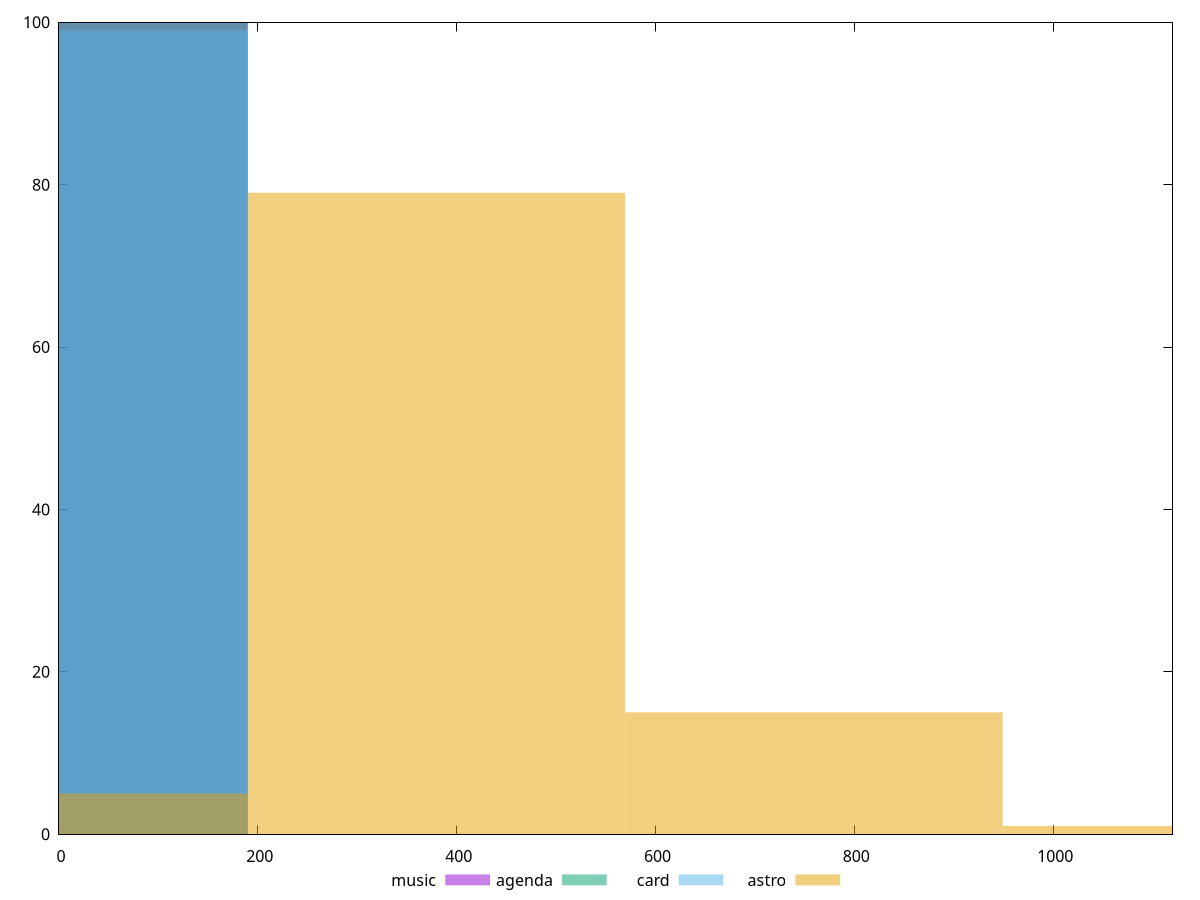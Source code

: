 reset

$music <<EOF
0 100
EOF

$agenda <<EOF
0 100
EOF

$card <<EOF
0 99
EOF

$astro <<EOF
379.66078374306323 79
759.3215674861265 15
0 5
1138.9823512291896 1
EOF

set key outside below
set boxwidth 379.66078374306323
set xrange [0:1120]
set yrange [0:100]
set trange [0:100]
set style fill transparent solid 0.5 noborder
set terminal svg size 640, 520 enhanced background rgb 'white'
set output "reports/report_00027_2021-02-24T12-40-31.850Z/unused-css-rules/comparison/histogram/all_raw.svg"

plot $music title "music" with boxes, \
     $agenda title "agenda" with boxes, \
     $card title "card" with boxes, \
     $astro title "astro" with boxes

reset
